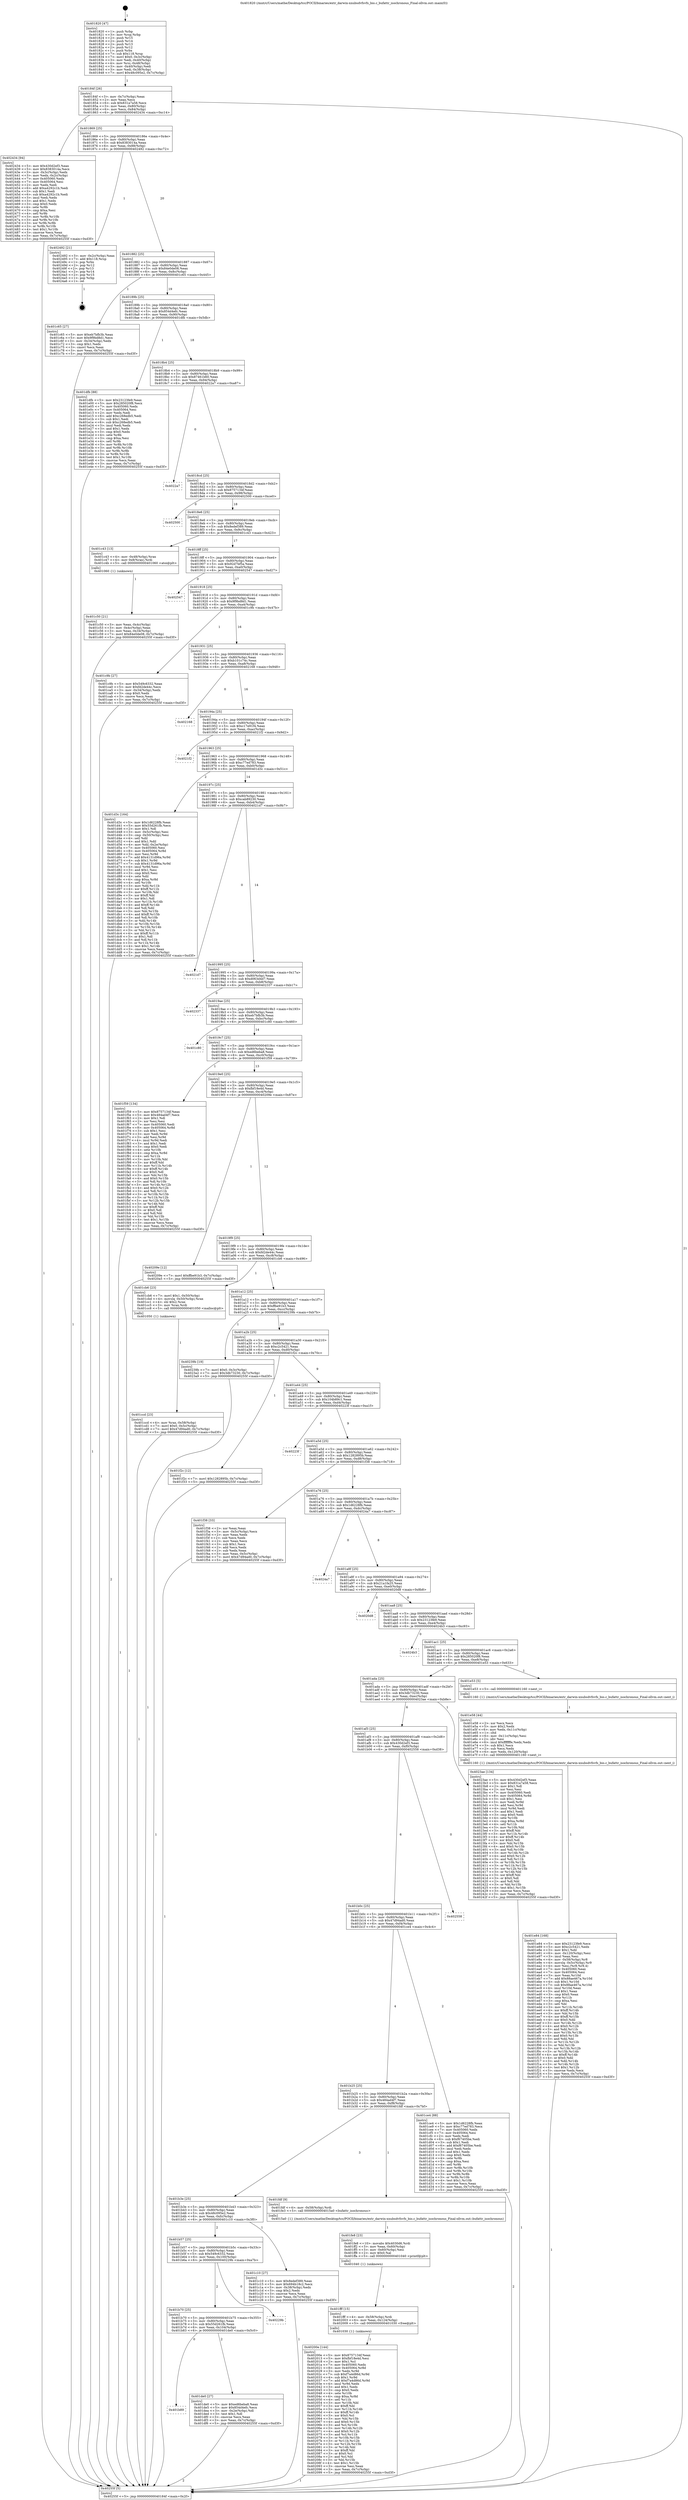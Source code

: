 digraph "0x401820" {
  label = "0x401820 (/mnt/c/Users/mathe/Desktop/tcc/POCII/binaries/extr_darwin-xnubsdvfsvfs_bio.c_bufattr_isochronous_Final-ollvm.out::main(0))"
  labelloc = "t"
  node[shape=record]

  Entry [label="",width=0.3,height=0.3,shape=circle,fillcolor=black,style=filled]
  "0x40184f" [label="{
     0x40184f [26]\l
     | [instrs]\l
     &nbsp;&nbsp;0x40184f \<+3\>: mov -0x7c(%rbp),%eax\l
     &nbsp;&nbsp;0x401852 \<+2\>: mov %eax,%ecx\l
     &nbsp;&nbsp;0x401854 \<+6\>: sub $0x831a7a58,%ecx\l
     &nbsp;&nbsp;0x40185a \<+3\>: mov %eax,-0x80(%rbp)\l
     &nbsp;&nbsp;0x40185d \<+6\>: mov %ecx,-0x84(%rbp)\l
     &nbsp;&nbsp;0x401863 \<+6\>: je 0000000000402434 \<main+0xc14\>\l
  }"]
  "0x402434" [label="{
     0x402434 [94]\l
     | [instrs]\l
     &nbsp;&nbsp;0x402434 \<+5\>: mov $0x430d2ef3,%eax\l
     &nbsp;&nbsp;0x402439 \<+5\>: mov $0x8383014a,%ecx\l
     &nbsp;&nbsp;0x40243e \<+3\>: mov -0x3c(%rbp),%edx\l
     &nbsp;&nbsp;0x402441 \<+3\>: mov %edx,-0x2c(%rbp)\l
     &nbsp;&nbsp;0x402444 \<+7\>: mov 0x405060,%edx\l
     &nbsp;&nbsp;0x40244b \<+7\>: mov 0x405064,%esi\l
     &nbsp;&nbsp;0x402452 \<+2\>: mov %edx,%edi\l
     &nbsp;&nbsp;0x402454 \<+6\>: add $0xa4292c1b,%edi\l
     &nbsp;&nbsp;0x40245a \<+3\>: sub $0x1,%edi\l
     &nbsp;&nbsp;0x40245d \<+6\>: sub $0xa4292c1b,%edi\l
     &nbsp;&nbsp;0x402463 \<+3\>: imul %edi,%edx\l
     &nbsp;&nbsp;0x402466 \<+3\>: and $0x1,%edx\l
     &nbsp;&nbsp;0x402469 \<+3\>: cmp $0x0,%edx\l
     &nbsp;&nbsp;0x40246c \<+4\>: sete %r8b\l
     &nbsp;&nbsp;0x402470 \<+3\>: cmp $0xa,%esi\l
     &nbsp;&nbsp;0x402473 \<+4\>: setl %r9b\l
     &nbsp;&nbsp;0x402477 \<+3\>: mov %r8b,%r10b\l
     &nbsp;&nbsp;0x40247a \<+3\>: and %r9b,%r10b\l
     &nbsp;&nbsp;0x40247d \<+3\>: xor %r9b,%r8b\l
     &nbsp;&nbsp;0x402480 \<+3\>: or %r8b,%r10b\l
     &nbsp;&nbsp;0x402483 \<+4\>: test $0x1,%r10b\l
     &nbsp;&nbsp;0x402487 \<+3\>: cmovne %ecx,%eax\l
     &nbsp;&nbsp;0x40248a \<+3\>: mov %eax,-0x7c(%rbp)\l
     &nbsp;&nbsp;0x40248d \<+5\>: jmp 000000000040255f \<main+0xd3f\>\l
  }"]
  "0x401869" [label="{
     0x401869 [25]\l
     | [instrs]\l
     &nbsp;&nbsp;0x401869 \<+5\>: jmp 000000000040186e \<main+0x4e\>\l
     &nbsp;&nbsp;0x40186e \<+3\>: mov -0x80(%rbp),%eax\l
     &nbsp;&nbsp;0x401871 \<+5\>: sub $0x8383014a,%eax\l
     &nbsp;&nbsp;0x401876 \<+6\>: mov %eax,-0x88(%rbp)\l
     &nbsp;&nbsp;0x40187c \<+6\>: je 0000000000402492 \<main+0xc72\>\l
  }"]
  Exit [label="",width=0.3,height=0.3,shape=circle,fillcolor=black,style=filled,peripheries=2]
  "0x402492" [label="{
     0x402492 [21]\l
     | [instrs]\l
     &nbsp;&nbsp;0x402492 \<+3\>: mov -0x2c(%rbp),%eax\l
     &nbsp;&nbsp;0x402495 \<+7\>: add $0x118,%rsp\l
     &nbsp;&nbsp;0x40249c \<+1\>: pop %rbx\l
     &nbsp;&nbsp;0x40249d \<+2\>: pop %r12\l
     &nbsp;&nbsp;0x40249f \<+2\>: pop %r13\l
     &nbsp;&nbsp;0x4024a1 \<+2\>: pop %r14\l
     &nbsp;&nbsp;0x4024a3 \<+2\>: pop %r15\l
     &nbsp;&nbsp;0x4024a5 \<+1\>: pop %rbp\l
     &nbsp;&nbsp;0x4024a6 \<+1\>: ret\l
  }"]
  "0x401882" [label="{
     0x401882 [25]\l
     | [instrs]\l
     &nbsp;&nbsp;0x401882 \<+5\>: jmp 0000000000401887 \<main+0x67\>\l
     &nbsp;&nbsp;0x401887 \<+3\>: mov -0x80(%rbp),%eax\l
     &nbsp;&nbsp;0x40188a \<+5\>: sub $0x84e0de08,%eax\l
     &nbsp;&nbsp;0x40188f \<+6\>: mov %eax,-0x8c(%rbp)\l
     &nbsp;&nbsp;0x401895 \<+6\>: je 0000000000401c65 \<main+0x445\>\l
  }"]
  "0x40200e" [label="{
     0x40200e [144]\l
     | [instrs]\l
     &nbsp;&nbsp;0x40200e \<+5\>: mov $0x8757134f,%eax\l
     &nbsp;&nbsp;0x402013 \<+5\>: mov $0xfbf18e4d,%esi\l
     &nbsp;&nbsp;0x402018 \<+2\>: mov $0x1,%cl\l
     &nbsp;&nbsp;0x40201a \<+7\>: mov 0x405060,%edx\l
     &nbsp;&nbsp;0x402021 \<+8\>: mov 0x405064,%r8d\l
     &nbsp;&nbsp;0x402029 \<+3\>: mov %edx,%r9d\l
     &nbsp;&nbsp;0x40202c \<+7\>: sub $0xf7a4d86d,%r9d\l
     &nbsp;&nbsp;0x402033 \<+4\>: sub $0x1,%r9d\l
     &nbsp;&nbsp;0x402037 \<+7\>: add $0xf7a4d86d,%r9d\l
     &nbsp;&nbsp;0x40203e \<+4\>: imul %r9d,%edx\l
     &nbsp;&nbsp;0x402042 \<+3\>: and $0x1,%edx\l
     &nbsp;&nbsp;0x402045 \<+3\>: cmp $0x0,%edx\l
     &nbsp;&nbsp;0x402048 \<+4\>: sete %r10b\l
     &nbsp;&nbsp;0x40204c \<+4\>: cmp $0xa,%r8d\l
     &nbsp;&nbsp;0x402050 \<+4\>: setl %r11b\l
     &nbsp;&nbsp;0x402054 \<+3\>: mov %r10b,%bl\l
     &nbsp;&nbsp;0x402057 \<+3\>: xor $0xff,%bl\l
     &nbsp;&nbsp;0x40205a \<+3\>: mov %r11b,%r14b\l
     &nbsp;&nbsp;0x40205d \<+4\>: xor $0xff,%r14b\l
     &nbsp;&nbsp;0x402061 \<+3\>: xor $0x0,%cl\l
     &nbsp;&nbsp;0x402064 \<+3\>: mov %bl,%r15b\l
     &nbsp;&nbsp;0x402067 \<+4\>: and $0x0,%r15b\l
     &nbsp;&nbsp;0x40206b \<+3\>: and %cl,%r10b\l
     &nbsp;&nbsp;0x40206e \<+3\>: mov %r14b,%r12b\l
     &nbsp;&nbsp;0x402071 \<+4\>: and $0x0,%r12b\l
     &nbsp;&nbsp;0x402075 \<+3\>: and %cl,%r11b\l
     &nbsp;&nbsp;0x402078 \<+3\>: or %r10b,%r15b\l
     &nbsp;&nbsp;0x40207b \<+3\>: or %r11b,%r12b\l
     &nbsp;&nbsp;0x40207e \<+3\>: xor %r12b,%r15b\l
     &nbsp;&nbsp;0x402081 \<+3\>: or %r14b,%bl\l
     &nbsp;&nbsp;0x402084 \<+3\>: xor $0xff,%bl\l
     &nbsp;&nbsp;0x402087 \<+3\>: or $0x0,%cl\l
     &nbsp;&nbsp;0x40208a \<+2\>: and %cl,%bl\l
     &nbsp;&nbsp;0x40208c \<+3\>: or %bl,%r15b\l
     &nbsp;&nbsp;0x40208f \<+4\>: test $0x1,%r15b\l
     &nbsp;&nbsp;0x402093 \<+3\>: cmovne %esi,%eax\l
     &nbsp;&nbsp;0x402096 \<+3\>: mov %eax,-0x7c(%rbp)\l
     &nbsp;&nbsp;0x402099 \<+5\>: jmp 000000000040255f \<main+0xd3f\>\l
  }"]
  "0x401c65" [label="{
     0x401c65 [27]\l
     | [instrs]\l
     &nbsp;&nbsp;0x401c65 \<+5\>: mov $0xeb7bfb3b,%eax\l
     &nbsp;&nbsp;0x401c6a \<+5\>: mov $0x9f9bd8d1,%ecx\l
     &nbsp;&nbsp;0x401c6f \<+3\>: mov -0x34(%rbp),%edx\l
     &nbsp;&nbsp;0x401c72 \<+3\>: cmp $0x1,%edx\l
     &nbsp;&nbsp;0x401c75 \<+3\>: cmovl %ecx,%eax\l
     &nbsp;&nbsp;0x401c78 \<+3\>: mov %eax,-0x7c(%rbp)\l
     &nbsp;&nbsp;0x401c7b \<+5\>: jmp 000000000040255f \<main+0xd3f\>\l
  }"]
  "0x40189b" [label="{
     0x40189b [25]\l
     | [instrs]\l
     &nbsp;&nbsp;0x40189b \<+5\>: jmp 00000000004018a0 \<main+0x80\>\l
     &nbsp;&nbsp;0x4018a0 \<+3\>: mov -0x80(%rbp),%eax\l
     &nbsp;&nbsp;0x4018a3 \<+5\>: sub $0x854d4efc,%eax\l
     &nbsp;&nbsp;0x4018a8 \<+6\>: mov %eax,-0x90(%rbp)\l
     &nbsp;&nbsp;0x4018ae \<+6\>: je 0000000000401dfb \<main+0x5db\>\l
  }"]
  "0x401fff" [label="{
     0x401fff [15]\l
     | [instrs]\l
     &nbsp;&nbsp;0x401fff \<+4\>: mov -0x58(%rbp),%rdi\l
     &nbsp;&nbsp;0x402003 \<+6\>: mov %eax,-0x124(%rbp)\l
     &nbsp;&nbsp;0x402009 \<+5\>: call 0000000000401030 \<free@plt\>\l
     | [calls]\l
     &nbsp;&nbsp;0x401030 \{1\} (unknown)\l
  }"]
  "0x401dfb" [label="{
     0x401dfb [88]\l
     | [instrs]\l
     &nbsp;&nbsp;0x401dfb \<+5\>: mov $0x23123fe9,%eax\l
     &nbsp;&nbsp;0x401e00 \<+5\>: mov $0x285020f8,%ecx\l
     &nbsp;&nbsp;0x401e05 \<+7\>: mov 0x405060,%edx\l
     &nbsp;&nbsp;0x401e0c \<+7\>: mov 0x405064,%esi\l
     &nbsp;&nbsp;0x401e13 \<+2\>: mov %edx,%edi\l
     &nbsp;&nbsp;0x401e15 \<+6\>: add $0xc268edb5,%edi\l
     &nbsp;&nbsp;0x401e1b \<+3\>: sub $0x1,%edi\l
     &nbsp;&nbsp;0x401e1e \<+6\>: sub $0xc268edb5,%edi\l
     &nbsp;&nbsp;0x401e24 \<+3\>: imul %edi,%edx\l
     &nbsp;&nbsp;0x401e27 \<+3\>: and $0x1,%edx\l
     &nbsp;&nbsp;0x401e2a \<+3\>: cmp $0x0,%edx\l
     &nbsp;&nbsp;0x401e2d \<+4\>: sete %r8b\l
     &nbsp;&nbsp;0x401e31 \<+3\>: cmp $0xa,%esi\l
     &nbsp;&nbsp;0x401e34 \<+4\>: setl %r9b\l
     &nbsp;&nbsp;0x401e38 \<+3\>: mov %r8b,%r10b\l
     &nbsp;&nbsp;0x401e3b \<+3\>: and %r9b,%r10b\l
     &nbsp;&nbsp;0x401e3e \<+3\>: xor %r9b,%r8b\l
     &nbsp;&nbsp;0x401e41 \<+3\>: or %r8b,%r10b\l
     &nbsp;&nbsp;0x401e44 \<+4\>: test $0x1,%r10b\l
     &nbsp;&nbsp;0x401e48 \<+3\>: cmovne %ecx,%eax\l
     &nbsp;&nbsp;0x401e4b \<+3\>: mov %eax,-0x7c(%rbp)\l
     &nbsp;&nbsp;0x401e4e \<+5\>: jmp 000000000040255f \<main+0xd3f\>\l
  }"]
  "0x4018b4" [label="{
     0x4018b4 [25]\l
     | [instrs]\l
     &nbsp;&nbsp;0x4018b4 \<+5\>: jmp 00000000004018b9 \<main+0x99\>\l
     &nbsp;&nbsp;0x4018b9 \<+3\>: mov -0x80(%rbp),%eax\l
     &nbsp;&nbsp;0x4018bc \<+5\>: sub $0x87461b60,%eax\l
     &nbsp;&nbsp;0x4018c1 \<+6\>: mov %eax,-0x94(%rbp)\l
     &nbsp;&nbsp;0x4018c7 \<+6\>: je 00000000004022a7 \<main+0xa87\>\l
  }"]
  "0x401fe8" [label="{
     0x401fe8 [23]\l
     | [instrs]\l
     &nbsp;&nbsp;0x401fe8 \<+10\>: movabs $0x4030d6,%rdi\l
     &nbsp;&nbsp;0x401ff2 \<+3\>: mov %eax,-0x60(%rbp)\l
     &nbsp;&nbsp;0x401ff5 \<+3\>: mov -0x60(%rbp),%esi\l
     &nbsp;&nbsp;0x401ff8 \<+2\>: mov $0x0,%al\l
     &nbsp;&nbsp;0x401ffa \<+5\>: call 0000000000401040 \<printf@plt\>\l
     | [calls]\l
     &nbsp;&nbsp;0x401040 \{1\} (unknown)\l
  }"]
  "0x4022a7" [label="{
     0x4022a7\l
  }", style=dashed]
  "0x4018cd" [label="{
     0x4018cd [25]\l
     | [instrs]\l
     &nbsp;&nbsp;0x4018cd \<+5\>: jmp 00000000004018d2 \<main+0xb2\>\l
     &nbsp;&nbsp;0x4018d2 \<+3\>: mov -0x80(%rbp),%eax\l
     &nbsp;&nbsp;0x4018d5 \<+5\>: sub $0x8757134f,%eax\l
     &nbsp;&nbsp;0x4018da \<+6\>: mov %eax,-0x98(%rbp)\l
     &nbsp;&nbsp;0x4018e0 \<+6\>: je 0000000000402500 \<main+0xce0\>\l
  }"]
  "0x401e84" [label="{
     0x401e84 [168]\l
     | [instrs]\l
     &nbsp;&nbsp;0x401e84 \<+5\>: mov $0x23123fe9,%ecx\l
     &nbsp;&nbsp;0x401e89 \<+5\>: mov $0xc2c5421,%edx\l
     &nbsp;&nbsp;0x401e8e \<+3\>: mov $0x1,%dil\l
     &nbsp;&nbsp;0x401e91 \<+6\>: mov -0x120(%rbp),%esi\l
     &nbsp;&nbsp;0x401e97 \<+3\>: imul %eax,%esi\l
     &nbsp;&nbsp;0x401e9a \<+4\>: mov -0x58(%rbp),%r8\l
     &nbsp;&nbsp;0x401e9e \<+4\>: movslq -0x5c(%rbp),%r9\l
     &nbsp;&nbsp;0x401ea2 \<+4\>: mov %esi,(%r8,%r9,4)\l
     &nbsp;&nbsp;0x401ea6 \<+7\>: mov 0x405060,%eax\l
     &nbsp;&nbsp;0x401ead \<+7\>: mov 0x405064,%esi\l
     &nbsp;&nbsp;0x401eb4 \<+3\>: mov %eax,%r10d\l
     &nbsp;&nbsp;0x401eb7 \<+7\>: add $0x88ae467a,%r10d\l
     &nbsp;&nbsp;0x401ebe \<+4\>: sub $0x1,%r10d\l
     &nbsp;&nbsp;0x401ec2 \<+7\>: sub $0x88ae467a,%r10d\l
     &nbsp;&nbsp;0x401ec9 \<+4\>: imul %r10d,%eax\l
     &nbsp;&nbsp;0x401ecd \<+3\>: and $0x1,%eax\l
     &nbsp;&nbsp;0x401ed0 \<+3\>: cmp $0x0,%eax\l
     &nbsp;&nbsp;0x401ed3 \<+4\>: sete %r11b\l
     &nbsp;&nbsp;0x401ed7 \<+3\>: cmp $0xa,%esi\l
     &nbsp;&nbsp;0x401eda \<+3\>: setl %bl\l
     &nbsp;&nbsp;0x401edd \<+3\>: mov %r11b,%r14b\l
     &nbsp;&nbsp;0x401ee0 \<+4\>: xor $0xff,%r14b\l
     &nbsp;&nbsp;0x401ee4 \<+3\>: mov %bl,%r15b\l
     &nbsp;&nbsp;0x401ee7 \<+4\>: xor $0xff,%r15b\l
     &nbsp;&nbsp;0x401eeb \<+4\>: xor $0x0,%dil\l
     &nbsp;&nbsp;0x401eef \<+3\>: mov %r14b,%r12b\l
     &nbsp;&nbsp;0x401ef2 \<+4\>: and $0x0,%r12b\l
     &nbsp;&nbsp;0x401ef6 \<+3\>: and %dil,%r11b\l
     &nbsp;&nbsp;0x401ef9 \<+3\>: mov %r15b,%r13b\l
     &nbsp;&nbsp;0x401efc \<+4\>: and $0x0,%r13b\l
     &nbsp;&nbsp;0x401f00 \<+3\>: and %dil,%bl\l
     &nbsp;&nbsp;0x401f03 \<+3\>: or %r11b,%r12b\l
     &nbsp;&nbsp;0x401f06 \<+3\>: or %bl,%r13b\l
     &nbsp;&nbsp;0x401f09 \<+3\>: xor %r13b,%r12b\l
     &nbsp;&nbsp;0x401f0c \<+3\>: or %r15b,%r14b\l
     &nbsp;&nbsp;0x401f0f \<+4\>: xor $0xff,%r14b\l
     &nbsp;&nbsp;0x401f13 \<+4\>: or $0x0,%dil\l
     &nbsp;&nbsp;0x401f17 \<+3\>: and %dil,%r14b\l
     &nbsp;&nbsp;0x401f1a \<+3\>: or %r14b,%r12b\l
     &nbsp;&nbsp;0x401f1d \<+4\>: test $0x1,%r12b\l
     &nbsp;&nbsp;0x401f21 \<+3\>: cmovne %edx,%ecx\l
     &nbsp;&nbsp;0x401f24 \<+3\>: mov %ecx,-0x7c(%rbp)\l
     &nbsp;&nbsp;0x401f27 \<+5\>: jmp 000000000040255f \<main+0xd3f\>\l
  }"]
  "0x402500" [label="{
     0x402500\l
  }", style=dashed]
  "0x4018e6" [label="{
     0x4018e6 [25]\l
     | [instrs]\l
     &nbsp;&nbsp;0x4018e6 \<+5\>: jmp 00000000004018eb \<main+0xcb\>\l
     &nbsp;&nbsp;0x4018eb \<+3\>: mov -0x80(%rbp),%eax\l
     &nbsp;&nbsp;0x4018ee \<+5\>: sub $0x8edef389,%eax\l
     &nbsp;&nbsp;0x4018f3 \<+6\>: mov %eax,-0x9c(%rbp)\l
     &nbsp;&nbsp;0x4018f9 \<+6\>: je 0000000000401c43 \<main+0x423\>\l
  }"]
  "0x401e58" [label="{
     0x401e58 [44]\l
     | [instrs]\l
     &nbsp;&nbsp;0x401e58 \<+2\>: xor %ecx,%ecx\l
     &nbsp;&nbsp;0x401e5a \<+5\>: mov $0x2,%edx\l
     &nbsp;&nbsp;0x401e5f \<+6\>: mov %edx,-0x11c(%rbp)\l
     &nbsp;&nbsp;0x401e65 \<+1\>: cltd\l
     &nbsp;&nbsp;0x401e66 \<+6\>: mov -0x11c(%rbp),%esi\l
     &nbsp;&nbsp;0x401e6c \<+2\>: idiv %esi\l
     &nbsp;&nbsp;0x401e6e \<+6\>: imul $0xfffffffe,%edx,%edx\l
     &nbsp;&nbsp;0x401e74 \<+3\>: sub $0x1,%ecx\l
     &nbsp;&nbsp;0x401e77 \<+2\>: sub %ecx,%edx\l
     &nbsp;&nbsp;0x401e79 \<+6\>: mov %edx,-0x120(%rbp)\l
     &nbsp;&nbsp;0x401e7f \<+5\>: call 0000000000401160 \<next_i\>\l
     | [calls]\l
     &nbsp;&nbsp;0x401160 \{1\} (/mnt/c/Users/mathe/Desktop/tcc/POCII/binaries/extr_darwin-xnubsdvfsvfs_bio.c_bufattr_isochronous_Final-ollvm.out::next_i)\l
  }"]
  "0x401c43" [label="{
     0x401c43 [13]\l
     | [instrs]\l
     &nbsp;&nbsp;0x401c43 \<+4\>: mov -0x48(%rbp),%rax\l
     &nbsp;&nbsp;0x401c47 \<+4\>: mov 0x8(%rax),%rdi\l
     &nbsp;&nbsp;0x401c4b \<+5\>: call 0000000000401060 \<atoi@plt\>\l
     | [calls]\l
     &nbsp;&nbsp;0x401060 \{1\} (unknown)\l
  }"]
  "0x4018ff" [label="{
     0x4018ff [25]\l
     | [instrs]\l
     &nbsp;&nbsp;0x4018ff \<+5\>: jmp 0000000000401904 \<main+0xe4\>\l
     &nbsp;&nbsp;0x401904 \<+3\>: mov -0x80(%rbp),%eax\l
     &nbsp;&nbsp;0x401907 \<+5\>: sub $0x92d7bf5a,%eax\l
     &nbsp;&nbsp;0x40190c \<+6\>: mov %eax,-0xa0(%rbp)\l
     &nbsp;&nbsp;0x401912 \<+6\>: je 0000000000402547 \<main+0xd27\>\l
  }"]
  "0x401b89" [label="{
     0x401b89\l
  }", style=dashed]
  "0x402547" [label="{
     0x402547\l
  }", style=dashed]
  "0x401918" [label="{
     0x401918 [25]\l
     | [instrs]\l
     &nbsp;&nbsp;0x401918 \<+5\>: jmp 000000000040191d \<main+0xfd\>\l
     &nbsp;&nbsp;0x40191d \<+3\>: mov -0x80(%rbp),%eax\l
     &nbsp;&nbsp;0x401920 \<+5\>: sub $0x9f9bd8d1,%eax\l
     &nbsp;&nbsp;0x401925 \<+6\>: mov %eax,-0xa4(%rbp)\l
     &nbsp;&nbsp;0x40192b \<+6\>: je 0000000000401c9b \<main+0x47b\>\l
  }"]
  "0x401de0" [label="{
     0x401de0 [27]\l
     | [instrs]\l
     &nbsp;&nbsp;0x401de0 \<+5\>: mov $0xed6beba8,%eax\l
     &nbsp;&nbsp;0x401de5 \<+5\>: mov $0x854d4efc,%ecx\l
     &nbsp;&nbsp;0x401dea \<+3\>: mov -0x2e(%rbp),%dl\l
     &nbsp;&nbsp;0x401ded \<+3\>: test $0x1,%dl\l
     &nbsp;&nbsp;0x401df0 \<+3\>: cmovne %ecx,%eax\l
     &nbsp;&nbsp;0x401df3 \<+3\>: mov %eax,-0x7c(%rbp)\l
     &nbsp;&nbsp;0x401df6 \<+5\>: jmp 000000000040255f \<main+0xd3f\>\l
  }"]
  "0x401c9b" [label="{
     0x401c9b [27]\l
     | [instrs]\l
     &nbsp;&nbsp;0x401c9b \<+5\>: mov $0x549c6332,%eax\l
     &nbsp;&nbsp;0x401ca0 \<+5\>: mov $0xfd2de44c,%ecx\l
     &nbsp;&nbsp;0x401ca5 \<+3\>: mov -0x34(%rbp),%edx\l
     &nbsp;&nbsp;0x401ca8 \<+3\>: cmp $0x0,%edx\l
     &nbsp;&nbsp;0x401cab \<+3\>: cmove %ecx,%eax\l
     &nbsp;&nbsp;0x401cae \<+3\>: mov %eax,-0x7c(%rbp)\l
     &nbsp;&nbsp;0x401cb1 \<+5\>: jmp 000000000040255f \<main+0xd3f\>\l
  }"]
  "0x401931" [label="{
     0x401931 [25]\l
     | [instrs]\l
     &nbsp;&nbsp;0x401931 \<+5\>: jmp 0000000000401936 \<main+0x116\>\l
     &nbsp;&nbsp;0x401936 \<+3\>: mov -0x80(%rbp),%eax\l
     &nbsp;&nbsp;0x401939 \<+5\>: sub $0xb101c74c,%eax\l
     &nbsp;&nbsp;0x40193e \<+6\>: mov %eax,-0xa8(%rbp)\l
     &nbsp;&nbsp;0x401944 \<+6\>: je 0000000000402168 \<main+0x948\>\l
  }"]
  "0x401b70" [label="{
     0x401b70 [25]\l
     | [instrs]\l
     &nbsp;&nbsp;0x401b70 \<+5\>: jmp 0000000000401b75 \<main+0x355\>\l
     &nbsp;&nbsp;0x401b75 \<+3\>: mov -0x80(%rbp),%eax\l
     &nbsp;&nbsp;0x401b78 \<+5\>: sub $0x55d261fb,%eax\l
     &nbsp;&nbsp;0x401b7d \<+6\>: mov %eax,-0x104(%rbp)\l
     &nbsp;&nbsp;0x401b83 \<+6\>: je 0000000000401de0 \<main+0x5c0\>\l
  }"]
  "0x402168" [label="{
     0x402168\l
  }", style=dashed]
  "0x40194a" [label="{
     0x40194a [25]\l
     | [instrs]\l
     &nbsp;&nbsp;0x40194a \<+5\>: jmp 000000000040194f \<main+0x12f\>\l
     &nbsp;&nbsp;0x40194f \<+3\>: mov -0x80(%rbp),%eax\l
     &nbsp;&nbsp;0x401952 \<+5\>: sub $0xc17e91f4,%eax\l
     &nbsp;&nbsp;0x401957 \<+6\>: mov %eax,-0xac(%rbp)\l
     &nbsp;&nbsp;0x40195d \<+6\>: je 00000000004021f2 \<main+0x9d2\>\l
  }"]
  "0x40229b" [label="{
     0x40229b\l
  }", style=dashed]
  "0x4021f2" [label="{
     0x4021f2\l
  }", style=dashed]
  "0x401963" [label="{
     0x401963 [25]\l
     | [instrs]\l
     &nbsp;&nbsp;0x401963 \<+5\>: jmp 0000000000401968 \<main+0x148\>\l
     &nbsp;&nbsp;0x401968 \<+3\>: mov -0x80(%rbp),%eax\l
     &nbsp;&nbsp;0x40196b \<+5\>: sub $0xc77ed783,%eax\l
     &nbsp;&nbsp;0x401970 \<+6\>: mov %eax,-0xb0(%rbp)\l
     &nbsp;&nbsp;0x401976 \<+6\>: je 0000000000401d3c \<main+0x51c\>\l
  }"]
  "0x401ccd" [label="{
     0x401ccd [23]\l
     | [instrs]\l
     &nbsp;&nbsp;0x401ccd \<+4\>: mov %rax,-0x58(%rbp)\l
     &nbsp;&nbsp;0x401cd1 \<+7\>: movl $0x0,-0x5c(%rbp)\l
     &nbsp;&nbsp;0x401cd8 \<+7\>: movl $0x47d94ad0,-0x7c(%rbp)\l
     &nbsp;&nbsp;0x401cdf \<+5\>: jmp 000000000040255f \<main+0xd3f\>\l
  }"]
  "0x401d3c" [label="{
     0x401d3c [164]\l
     | [instrs]\l
     &nbsp;&nbsp;0x401d3c \<+5\>: mov $0x1d6228fb,%eax\l
     &nbsp;&nbsp;0x401d41 \<+5\>: mov $0x55d261fb,%ecx\l
     &nbsp;&nbsp;0x401d46 \<+2\>: mov $0x1,%dl\l
     &nbsp;&nbsp;0x401d48 \<+3\>: mov -0x5c(%rbp),%esi\l
     &nbsp;&nbsp;0x401d4b \<+3\>: cmp -0x50(%rbp),%esi\l
     &nbsp;&nbsp;0x401d4e \<+4\>: setl %dil\l
     &nbsp;&nbsp;0x401d52 \<+4\>: and $0x1,%dil\l
     &nbsp;&nbsp;0x401d56 \<+4\>: mov %dil,-0x2e(%rbp)\l
     &nbsp;&nbsp;0x401d5a \<+7\>: mov 0x405060,%esi\l
     &nbsp;&nbsp;0x401d61 \<+8\>: mov 0x405064,%r8d\l
     &nbsp;&nbsp;0x401d69 \<+3\>: mov %esi,%r9d\l
     &nbsp;&nbsp;0x401d6c \<+7\>: add $0x4131d96a,%r9d\l
     &nbsp;&nbsp;0x401d73 \<+4\>: sub $0x1,%r9d\l
     &nbsp;&nbsp;0x401d77 \<+7\>: sub $0x4131d96a,%r9d\l
     &nbsp;&nbsp;0x401d7e \<+4\>: imul %r9d,%esi\l
     &nbsp;&nbsp;0x401d82 \<+3\>: and $0x1,%esi\l
     &nbsp;&nbsp;0x401d85 \<+3\>: cmp $0x0,%esi\l
     &nbsp;&nbsp;0x401d88 \<+4\>: sete %dil\l
     &nbsp;&nbsp;0x401d8c \<+4\>: cmp $0xa,%r8d\l
     &nbsp;&nbsp;0x401d90 \<+4\>: setl %r10b\l
     &nbsp;&nbsp;0x401d94 \<+3\>: mov %dil,%r11b\l
     &nbsp;&nbsp;0x401d97 \<+4\>: xor $0xff,%r11b\l
     &nbsp;&nbsp;0x401d9b \<+3\>: mov %r10b,%bl\l
     &nbsp;&nbsp;0x401d9e \<+3\>: xor $0xff,%bl\l
     &nbsp;&nbsp;0x401da1 \<+3\>: xor $0x1,%dl\l
     &nbsp;&nbsp;0x401da4 \<+3\>: mov %r11b,%r14b\l
     &nbsp;&nbsp;0x401da7 \<+4\>: and $0xff,%r14b\l
     &nbsp;&nbsp;0x401dab \<+3\>: and %dl,%dil\l
     &nbsp;&nbsp;0x401dae \<+3\>: mov %bl,%r15b\l
     &nbsp;&nbsp;0x401db1 \<+4\>: and $0xff,%r15b\l
     &nbsp;&nbsp;0x401db5 \<+3\>: and %dl,%r10b\l
     &nbsp;&nbsp;0x401db8 \<+3\>: or %dil,%r14b\l
     &nbsp;&nbsp;0x401dbb \<+3\>: or %r10b,%r15b\l
     &nbsp;&nbsp;0x401dbe \<+3\>: xor %r15b,%r14b\l
     &nbsp;&nbsp;0x401dc1 \<+3\>: or %bl,%r11b\l
     &nbsp;&nbsp;0x401dc4 \<+4\>: xor $0xff,%r11b\l
     &nbsp;&nbsp;0x401dc8 \<+3\>: or $0x1,%dl\l
     &nbsp;&nbsp;0x401dcb \<+3\>: and %dl,%r11b\l
     &nbsp;&nbsp;0x401dce \<+3\>: or %r11b,%r14b\l
     &nbsp;&nbsp;0x401dd1 \<+4\>: test $0x1,%r14b\l
     &nbsp;&nbsp;0x401dd5 \<+3\>: cmovne %ecx,%eax\l
     &nbsp;&nbsp;0x401dd8 \<+3\>: mov %eax,-0x7c(%rbp)\l
     &nbsp;&nbsp;0x401ddb \<+5\>: jmp 000000000040255f \<main+0xd3f\>\l
  }"]
  "0x40197c" [label="{
     0x40197c [25]\l
     | [instrs]\l
     &nbsp;&nbsp;0x40197c \<+5\>: jmp 0000000000401981 \<main+0x161\>\l
     &nbsp;&nbsp;0x401981 \<+3\>: mov -0x80(%rbp),%eax\l
     &nbsp;&nbsp;0x401984 \<+5\>: sub $0xcab89230,%eax\l
     &nbsp;&nbsp;0x401989 \<+6\>: mov %eax,-0xb4(%rbp)\l
     &nbsp;&nbsp;0x40198f \<+6\>: je 00000000004021d7 \<main+0x9b7\>\l
  }"]
  "0x401c50" [label="{
     0x401c50 [21]\l
     | [instrs]\l
     &nbsp;&nbsp;0x401c50 \<+3\>: mov %eax,-0x4c(%rbp)\l
     &nbsp;&nbsp;0x401c53 \<+3\>: mov -0x4c(%rbp),%eax\l
     &nbsp;&nbsp;0x401c56 \<+3\>: mov %eax,-0x34(%rbp)\l
     &nbsp;&nbsp;0x401c59 \<+7\>: movl $0x84e0de08,-0x7c(%rbp)\l
     &nbsp;&nbsp;0x401c60 \<+5\>: jmp 000000000040255f \<main+0xd3f\>\l
  }"]
  "0x4021d7" [label="{
     0x4021d7\l
  }", style=dashed]
  "0x401995" [label="{
     0x401995 [25]\l
     | [instrs]\l
     &nbsp;&nbsp;0x401995 \<+5\>: jmp 000000000040199a \<main+0x17a\>\l
     &nbsp;&nbsp;0x40199a \<+3\>: mov -0x80(%rbp),%eax\l
     &nbsp;&nbsp;0x40199d \<+5\>: sub $0xd063d4d7,%eax\l
     &nbsp;&nbsp;0x4019a2 \<+6\>: mov %eax,-0xb8(%rbp)\l
     &nbsp;&nbsp;0x4019a8 \<+6\>: je 0000000000402337 \<main+0xb17\>\l
  }"]
  "0x401820" [label="{
     0x401820 [47]\l
     | [instrs]\l
     &nbsp;&nbsp;0x401820 \<+1\>: push %rbp\l
     &nbsp;&nbsp;0x401821 \<+3\>: mov %rsp,%rbp\l
     &nbsp;&nbsp;0x401824 \<+2\>: push %r15\l
     &nbsp;&nbsp;0x401826 \<+2\>: push %r14\l
     &nbsp;&nbsp;0x401828 \<+2\>: push %r13\l
     &nbsp;&nbsp;0x40182a \<+2\>: push %r12\l
     &nbsp;&nbsp;0x40182c \<+1\>: push %rbx\l
     &nbsp;&nbsp;0x40182d \<+7\>: sub $0x118,%rsp\l
     &nbsp;&nbsp;0x401834 \<+7\>: movl $0x0,-0x3c(%rbp)\l
     &nbsp;&nbsp;0x40183b \<+3\>: mov %edi,-0x40(%rbp)\l
     &nbsp;&nbsp;0x40183e \<+4\>: mov %rsi,-0x48(%rbp)\l
     &nbsp;&nbsp;0x401842 \<+3\>: mov -0x40(%rbp),%edi\l
     &nbsp;&nbsp;0x401845 \<+3\>: mov %edi,-0x38(%rbp)\l
     &nbsp;&nbsp;0x401848 \<+7\>: movl $0x48c095e2,-0x7c(%rbp)\l
  }"]
  "0x402337" [label="{
     0x402337\l
  }", style=dashed]
  "0x4019ae" [label="{
     0x4019ae [25]\l
     | [instrs]\l
     &nbsp;&nbsp;0x4019ae \<+5\>: jmp 00000000004019b3 \<main+0x193\>\l
     &nbsp;&nbsp;0x4019b3 \<+3\>: mov -0x80(%rbp),%eax\l
     &nbsp;&nbsp;0x4019b6 \<+5\>: sub $0xeb7bfb3b,%eax\l
     &nbsp;&nbsp;0x4019bb \<+6\>: mov %eax,-0xbc(%rbp)\l
     &nbsp;&nbsp;0x4019c1 \<+6\>: je 0000000000401c80 \<main+0x460\>\l
  }"]
  "0x40255f" [label="{
     0x40255f [5]\l
     | [instrs]\l
     &nbsp;&nbsp;0x40255f \<+5\>: jmp 000000000040184f \<main+0x2f\>\l
  }"]
  "0x401c80" [label="{
     0x401c80\l
  }", style=dashed]
  "0x4019c7" [label="{
     0x4019c7 [25]\l
     | [instrs]\l
     &nbsp;&nbsp;0x4019c7 \<+5\>: jmp 00000000004019cc \<main+0x1ac\>\l
     &nbsp;&nbsp;0x4019cc \<+3\>: mov -0x80(%rbp),%eax\l
     &nbsp;&nbsp;0x4019cf \<+5\>: sub $0xed6beba8,%eax\l
     &nbsp;&nbsp;0x4019d4 \<+6\>: mov %eax,-0xc0(%rbp)\l
     &nbsp;&nbsp;0x4019da \<+6\>: je 0000000000401f59 \<main+0x739\>\l
  }"]
  "0x401b57" [label="{
     0x401b57 [25]\l
     | [instrs]\l
     &nbsp;&nbsp;0x401b57 \<+5\>: jmp 0000000000401b5c \<main+0x33c\>\l
     &nbsp;&nbsp;0x401b5c \<+3\>: mov -0x80(%rbp),%eax\l
     &nbsp;&nbsp;0x401b5f \<+5\>: sub $0x549c6332,%eax\l
     &nbsp;&nbsp;0x401b64 \<+6\>: mov %eax,-0x100(%rbp)\l
     &nbsp;&nbsp;0x401b6a \<+6\>: je 000000000040229b \<main+0xa7b\>\l
  }"]
  "0x401f59" [label="{
     0x401f59 [134]\l
     | [instrs]\l
     &nbsp;&nbsp;0x401f59 \<+5\>: mov $0x8757134f,%eax\l
     &nbsp;&nbsp;0x401f5e \<+5\>: mov $0x484ad4f7,%ecx\l
     &nbsp;&nbsp;0x401f63 \<+2\>: mov $0x1,%dl\l
     &nbsp;&nbsp;0x401f65 \<+2\>: xor %esi,%esi\l
     &nbsp;&nbsp;0x401f67 \<+7\>: mov 0x405060,%edi\l
     &nbsp;&nbsp;0x401f6e \<+8\>: mov 0x405064,%r8d\l
     &nbsp;&nbsp;0x401f76 \<+3\>: sub $0x1,%esi\l
     &nbsp;&nbsp;0x401f79 \<+3\>: mov %edi,%r9d\l
     &nbsp;&nbsp;0x401f7c \<+3\>: add %esi,%r9d\l
     &nbsp;&nbsp;0x401f7f \<+4\>: imul %r9d,%edi\l
     &nbsp;&nbsp;0x401f83 \<+3\>: and $0x1,%edi\l
     &nbsp;&nbsp;0x401f86 \<+3\>: cmp $0x0,%edi\l
     &nbsp;&nbsp;0x401f89 \<+4\>: sete %r10b\l
     &nbsp;&nbsp;0x401f8d \<+4\>: cmp $0xa,%r8d\l
     &nbsp;&nbsp;0x401f91 \<+4\>: setl %r11b\l
     &nbsp;&nbsp;0x401f95 \<+3\>: mov %r10b,%bl\l
     &nbsp;&nbsp;0x401f98 \<+3\>: xor $0xff,%bl\l
     &nbsp;&nbsp;0x401f9b \<+3\>: mov %r11b,%r14b\l
     &nbsp;&nbsp;0x401f9e \<+4\>: xor $0xff,%r14b\l
     &nbsp;&nbsp;0x401fa2 \<+3\>: xor $0x0,%dl\l
     &nbsp;&nbsp;0x401fa5 \<+3\>: mov %bl,%r15b\l
     &nbsp;&nbsp;0x401fa8 \<+4\>: and $0x0,%r15b\l
     &nbsp;&nbsp;0x401fac \<+3\>: and %dl,%r10b\l
     &nbsp;&nbsp;0x401faf \<+3\>: mov %r14b,%r12b\l
     &nbsp;&nbsp;0x401fb2 \<+4\>: and $0x0,%r12b\l
     &nbsp;&nbsp;0x401fb6 \<+3\>: and %dl,%r11b\l
     &nbsp;&nbsp;0x401fb9 \<+3\>: or %r10b,%r15b\l
     &nbsp;&nbsp;0x401fbc \<+3\>: or %r11b,%r12b\l
     &nbsp;&nbsp;0x401fbf \<+3\>: xor %r12b,%r15b\l
     &nbsp;&nbsp;0x401fc2 \<+3\>: or %r14b,%bl\l
     &nbsp;&nbsp;0x401fc5 \<+3\>: xor $0xff,%bl\l
     &nbsp;&nbsp;0x401fc8 \<+3\>: or $0x0,%dl\l
     &nbsp;&nbsp;0x401fcb \<+2\>: and %dl,%bl\l
     &nbsp;&nbsp;0x401fcd \<+3\>: or %bl,%r15b\l
     &nbsp;&nbsp;0x401fd0 \<+4\>: test $0x1,%r15b\l
     &nbsp;&nbsp;0x401fd4 \<+3\>: cmovne %ecx,%eax\l
     &nbsp;&nbsp;0x401fd7 \<+3\>: mov %eax,-0x7c(%rbp)\l
     &nbsp;&nbsp;0x401fda \<+5\>: jmp 000000000040255f \<main+0xd3f\>\l
  }"]
  "0x4019e0" [label="{
     0x4019e0 [25]\l
     | [instrs]\l
     &nbsp;&nbsp;0x4019e0 \<+5\>: jmp 00000000004019e5 \<main+0x1c5\>\l
     &nbsp;&nbsp;0x4019e5 \<+3\>: mov -0x80(%rbp),%eax\l
     &nbsp;&nbsp;0x4019e8 \<+5\>: sub $0xfbf18e4d,%eax\l
     &nbsp;&nbsp;0x4019ed \<+6\>: mov %eax,-0xc4(%rbp)\l
     &nbsp;&nbsp;0x4019f3 \<+6\>: je 000000000040209e \<main+0x87e\>\l
  }"]
  "0x401c10" [label="{
     0x401c10 [27]\l
     | [instrs]\l
     &nbsp;&nbsp;0x401c10 \<+5\>: mov $0x8edef389,%eax\l
     &nbsp;&nbsp;0x401c15 \<+5\>: mov $0x694b18c2,%ecx\l
     &nbsp;&nbsp;0x401c1a \<+3\>: mov -0x38(%rbp),%edx\l
     &nbsp;&nbsp;0x401c1d \<+3\>: cmp $0x2,%edx\l
     &nbsp;&nbsp;0x401c20 \<+3\>: cmovne %ecx,%eax\l
     &nbsp;&nbsp;0x401c23 \<+3\>: mov %eax,-0x7c(%rbp)\l
     &nbsp;&nbsp;0x401c26 \<+5\>: jmp 000000000040255f \<main+0xd3f\>\l
  }"]
  "0x40209e" [label="{
     0x40209e [12]\l
     | [instrs]\l
     &nbsp;&nbsp;0x40209e \<+7\>: movl $0xffbe91b3,-0x7c(%rbp)\l
     &nbsp;&nbsp;0x4020a5 \<+5\>: jmp 000000000040255f \<main+0xd3f\>\l
  }"]
  "0x4019f9" [label="{
     0x4019f9 [25]\l
     | [instrs]\l
     &nbsp;&nbsp;0x4019f9 \<+5\>: jmp 00000000004019fe \<main+0x1de\>\l
     &nbsp;&nbsp;0x4019fe \<+3\>: mov -0x80(%rbp),%eax\l
     &nbsp;&nbsp;0x401a01 \<+5\>: sub $0xfd2de44c,%eax\l
     &nbsp;&nbsp;0x401a06 \<+6\>: mov %eax,-0xc8(%rbp)\l
     &nbsp;&nbsp;0x401a0c \<+6\>: je 0000000000401cb6 \<main+0x496\>\l
  }"]
  "0x401b3e" [label="{
     0x401b3e [25]\l
     | [instrs]\l
     &nbsp;&nbsp;0x401b3e \<+5\>: jmp 0000000000401b43 \<main+0x323\>\l
     &nbsp;&nbsp;0x401b43 \<+3\>: mov -0x80(%rbp),%eax\l
     &nbsp;&nbsp;0x401b46 \<+5\>: sub $0x48c095e2,%eax\l
     &nbsp;&nbsp;0x401b4b \<+6\>: mov %eax,-0xfc(%rbp)\l
     &nbsp;&nbsp;0x401b51 \<+6\>: je 0000000000401c10 \<main+0x3f0\>\l
  }"]
  "0x401cb6" [label="{
     0x401cb6 [23]\l
     | [instrs]\l
     &nbsp;&nbsp;0x401cb6 \<+7\>: movl $0x1,-0x50(%rbp)\l
     &nbsp;&nbsp;0x401cbd \<+4\>: movslq -0x50(%rbp),%rax\l
     &nbsp;&nbsp;0x401cc1 \<+4\>: shl $0x2,%rax\l
     &nbsp;&nbsp;0x401cc5 \<+3\>: mov %rax,%rdi\l
     &nbsp;&nbsp;0x401cc8 \<+5\>: call 0000000000401050 \<malloc@plt\>\l
     | [calls]\l
     &nbsp;&nbsp;0x401050 \{1\} (unknown)\l
  }"]
  "0x401a12" [label="{
     0x401a12 [25]\l
     | [instrs]\l
     &nbsp;&nbsp;0x401a12 \<+5\>: jmp 0000000000401a17 \<main+0x1f7\>\l
     &nbsp;&nbsp;0x401a17 \<+3\>: mov -0x80(%rbp),%eax\l
     &nbsp;&nbsp;0x401a1a \<+5\>: sub $0xffbe91b3,%eax\l
     &nbsp;&nbsp;0x401a1f \<+6\>: mov %eax,-0xcc(%rbp)\l
     &nbsp;&nbsp;0x401a25 \<+6\>: je 000000000040239b \<main+0xb7b\>\l
  }"]
  "0x401fdf" [label="{
     0x401fdf [9]\l
     | [instrs]\l
     &nbsp;&nbsp;0x401fdf \<+4\>: mov -0x58(%rbp),%rdi\l
     &nbsp;&nbsp;0x401fe3 \<+5\>: call 00000000004015a0 \<bufattr_isochronous\>\l
     | [calls]\l
     &nbsp;&nbsp;0x4015a0 \{1\} (/mnt/c/Users/mathe/Desktop/tcc/POCII/binaries/extr_darwin-xnubsdvfsvfs_bio.c_bufattr_isochronous_Final-ollvm.out::bufattr_isochronous)\l
  }"]
  "0x40239b" [label="{
     0x40239b [19]\l
     | [instrs]\l
     &nbsp;&nbsp;0x40239b \<+7\>: movl $0x0,-0x3c(%rbp)\l
     &nbsp;&nbsp;0x4023a2 \<+7\>: movl $0x3db73230,-0x7c(%rbp)\l
     &nbsp;&nbsp;0x4023a9 \<+5\>: jmp 000000000040255f \<main+0xd3f\>\l
  }"]
  "0x401a2b" [label="{
     0x401a2b [25]\l
     | [instrs]\l
     &nbsp;&nbsp;0x401a2b \<+5\>: jmp 0000000000401a30 \<main+0x210\>\l
     &nbsp;&nbsp;0x401a30 \<+3\>: mov -0x80(%rbp),%eax\l
     &nbsp;&nbsp;0x401a33 \<+5\>: sub $0xc2c5421,%eax\l
     &nbsp;&nbsp;0x401a38 \<+6\>: mov %eax,-0xd0(%rbp)\l
     &nbsp;&nbsp;0x401a3e \<+6\>: je 0000000000401f2c \<main+0x70c\>\l
  }"]
  "0x401b25" [label="{
     0x401b25 [25]\l
     | [instrs]\l
     &nbsp;&nbsp;0x401b25 \<+5\>: jmp 0000000000401b2a \<main+0x30a\>\l
     &nbsp;&nbsp;0x401b2a \<+3\>: mov -0x80(%rbp),%eax\l
     &nbsp;&nbsp;0x401b2d \<+5\>: sub $0x484ad4f7,%eax\l
     &nbsp;&nbsp;0x401b32 \<+6\>: mov %eax,-0xf8(%rbp)\l
     &nbsp;&nbsp;0x401b38 \<+6\>: je 0000000000401fdf \<main+0x7bf\>\l
  }"]
  "0x401f2c" [label="{
     0x401f2c [12]\l
     | [instrs]\l
     &nbsp;&nbsp;0x401f2c \<+7\>: movl $0x1282895b,-0x7c(%rbp)\l
     &nbsp;&nbsp;0x401f33 \<+5\>: jmp 000000000040255f \<main+0xd3f\>\l
  }"]
  "0x401a44" [label="{
     0x401a44 [25]\l
     | [instrs]\l
     &nbsp;&nbsp;0x401a44 \<+5\>: jmp 0000000000401a49 \<main+0x229\>\l
     &nbsp;&nbsp;0x401a49 \<+3\>: mov -0x80(%rbp),%eax\l
     &nbsp;&nbsp;0x401a4c \<+5\>: sub $0x104b89c1,%eax\l
     &nbsp;&nbsp;0x401a51 \<+6\>: mov %eax,-0xd4(%rbp)\l
     &nbsp;&nbsp;0x401a57 \<+6\>: je 000000000040223f \<main+0xa1f\>\l
  }"]
  "0x401ce4" [label="{
     0x401ce4 [88]\l
     | [instrs]\l
     &nbsp;&nbsp;0x401ce4 \<+5\>: mov $0x1d6228fb,%eax\l
     &nbsp;&nbsp;0x401ce9 \<+5\>: mov $0xc77ed783,%ecx\l
     &nbsp;&nbsp;0x401cee \<+7\>: mov 0x405060,%edx\l
     &nbsp;&nbsp;0x401cf5 \<+7\>: mov 0x405064,%esi\l
     &nbsp;&nbsp;0x401cfc \<+2\>: mov %edx,%edi\l
     &nbsp;&nbsp;0x401cfe \<+6\>: sub $0xf67405be,%edi\l
     &nbsp;&nbsp;0x401d04 \<+3\>: sub $0x1,%edi\l
     &nbsp;&nbsp;0x401d07 \<+6\>: add $0xf67405be,%edi\l
     &nbsp;&nbsp;0x401d0d \<+3\>: imul %edi,%edx\l
     &nbsp;&nbsp;0x401d10 \<+3\>: and $0x1,%edx\l
     &nbsp;&nbsp;0x401d13 \<+3\>: cmp $0x0,%edx\l
     &nbsp;&nbsp;0x401d16 \<+4\>: sete %r8b\l
     &nbsp;&nbsp;0x401d1a \<+3\>: cmp $0xa,%esi\l
     &nbsp;&nbsp;0x401d1d \<+4\>: setl %r9b\l
     &nbsp;&nbsp;0x401d21 \<+3\>: mov %r8b,%r10b\l
     &nbsp;&nbsp;0x401d24 \<+3\>: and %r9b,%r10b\l
     &nbsp;&nbsp;0x401d27 \<+3\>: xor %r9b,%r8b\l
     &nbsp;&nbsp;0x401d2a \<+3\>: or %r8b,%r10b\l
     &nbsp;&nbsp;0x401d2d \<+4\>: test $0x1,%r10b\l
     &nbsp;&nbsp;0x401d31 \<+3\>: cmovne %ecx,%eax\l
     &nbsp;&nbsp;0x401d34 \<+3\>: mov %eax,-0x7c(%rbp)\l
     &nbsp;&nbsp;0x401d37 \<+5\>: jmp 000000000040255f \<main+0xd3f\>\l
  }"]
  "0x40223f" [label="{
     0x40223f\l
  }", style=dashed]
  "0x401a5d" [label="{
     0x401a5d [25]\l
     | [instrs]\l
     &nbsp;&nbsp;0x401a5d \<+5\>: jmp 0000000000401a62 \<main+0x242\>\l
     &nbsp;&nbsp;0x401a62 \<+3\>: mov -0x80(%rbp),%eax\l
     &nbsp;&nbsp;0x401a65 \<+5\>: sub $0x1282895b,%eax\l
     &nbsp;&nbsp;0x401a6a \<+6\>: mov %eax,-0xd8(%rbp)\l
     &nbsp;&nbsp;0x401a70 \<+6\>: je 0000000000401f38 \<main+0x718\>\l
  }"]
  "0x401b0c" [label="{
     0x401b0c [25]\l
     | [instrs]\l
     &nbsp;&nbsp;0x401b0c \<+5\>: jmp 0000000000401b11 \<main+0x2f1\>\l
     &nbsp;&nbsp;0x401b11 \<+3\>: mov -0x80(%rbp),%eax\l
     &nbsp;&nbsp;0x401b14 \<+5\>: sub $0x47d94ad0,%eax\l
     &nbsp;&nbsp;0x401b19 \<+6\>: mov %eax,-0xf4(%rbp)\l
     &nbsp;&nbsp;0x401b1f \<+6\>: je 0000000000401ce4 \<main+0x4c4\>\l
  }"]
  "0x401f38" [label="{
     0x401f38 [33]\l
     | [instrs]\l
     &nbsp;&nbsp;0x401f38 \<+2\>: xor %eax,%eax\l
     &nbsp;&nbsp;0x401f3a \<+3\>: mov -0x5c(%rbp),%ecx\l
     &nbsp;&nbsp;0x401f3d \<+2\>: mov %eax,%edx\l
     &nbsp;&nbsp;0x401f3f \<+2\>: sub %ecx,%edx\l
     &nbsp;&nbsp;0x401f41 \<+2\>: mov %eax,%ecx\l
     &nbsp;&nbsp;0x401f43 \<+3\>: sub $0x1,%ecx\l
     &nbsp;&nbsp;0x401f46 \<+2\>: add %ecx,%edx\l
     &nbsp;&nbsp;0x401f48 \<+2\>: sub %edx,%eax\l
     &nbsp;&nbsp;0x401f4a \<+3\>: mov %eax,-0x5c(%rbp)\l
     &nbsp;&nbsp;0x401f4d \<+7\>: movl $0x47d94ad0,-0x7c(%rbp)\l
     &nbsp;&nbsp;0x401f54 \<+5\>: jmp 000000000040255f \<main+0xd3f\>\l
  }"]
  "0x401a76" [label="{
     0x401a76 [25]\l
     | [instrs]\l
     &nbsp;&nbsp;0x401a76 \<+5\>: jmp 0000000000401a7b \<main+0x25b\>\l
     &nbsp;&nbsp;0x401a7b \<+3\>: mov -0x80(%rbp),%eax\l
     &nbsp;&nbsp;0x401a7e \<+5\>: sub $0x1d6228fb,%eax\l
     &nbsp;&nbsp;0x401a83 \<+6\>: mov %eax,-0xdc(%rbp)\l
     &nbsp;&nbsp;0x401a89 \<+6\>: je 00000000004024a7 \<main+0xc87\>\l
  }"]
  "0x402558" [label="{
     0x402558\l
  }", style=dashed]
  "0x4024a7" [label="{
     0x4024a7\l
  }", style=dashed]
  "0x401a8f" [label="{
     0x401a8f [25]\l
     | [instrs]\l
     &nbsp;&nbsp;0x401a8f \<+5\>: jmp 0000000000401a94 \<main+0x274\>\l
     &nbsp;&nbsp;0x401a94 \<+3\>: mov -0x80(%rbp),%eax\l
     &nbsp;&nbsp;0x401a97 \<+5\>: sub $0x21a1fa25,%eax\l
     &nbsp;&nbsp;0x401a9c \<+6\>: mov %eax,-0xe0(%rbp)\l
     &nbsp;&nbsp;0x401aa2 \<+6\>: je 00000000004020d8 \<main+0x8b8\>\l
  }"]
  "0x401af3" [label="{
     0x401af3 [25]\l
     | [instrs]\l
     &nbsp;&nbsp;0x401af3 \<+5\>: jmp 0000000000401af8 \<main+0x2d8\>\l
     &nbsp;&nbsp;0x401af8 \<+3\>: mov -0x80(%rbp),%eax\l
     &nbsp;&nbsp;0x401afb \<+5\>: sub $0x430d2ef3,%eax\l
     &nbsp;&nbsp;0x401b00 \<+6\>: mov %eax,-0xf0(%rbp)\l
     &nbsp;&nbsp;0x401b06 \<+6\>: je 0000000000402558 \<main+0xd38\>\l
  }"]
  "0x4020d8" [label="{
     0x4020d8\l
  }", style=dashed]
  "0x401aa8" [label="{
     0x401aa8 [25]\l
     | [instrs]\l
     &nbsp;&nbsp;0x401aa8 \<+5\>: jmp 0000000000401aad \<main+0x28d\>\l
     &nbsp;&nbsp;0x401aad \<+3\>: mov -0x80(%rbp),%eax\l
     &nbsp;&nbsp;0x401ab0 \<+5\>: sub $0x23123fe9,%eax\l
     &nbsp;&nbsp;0x401ab5 \<+6\>: mov %eax,-0xe4(%rbp)\l
     &nbsp;&nbsp;0x401abb \<+6\>: je 00000000004024b3 \<main+0xc93\>\l
  }"]
  "0x4023ae" [label="{
     0x4023ae [134]\l
     | [instrs]\l
     &nbsp;&nbsp;0x4023ae \<+5\>: mov $0x430d2ef3,%eax\l
     &nbsp;&nbsp;0x4023b3 \<+5\>: mov $0x831a7a58,%ecx\l
     &nbsp;&nbsp;0x4023b8 \<+2\>: mov $0x1,%dl\l
     &nbsp;&nbsp;0x4023ba \<+2\>: xor %esi,%esi\l
     &nbsp;&nbsp;0x4023bc \<+7\>: mov 0x405060,%edi\l
     &nbsp;&nbsp;0x4023c3 \<+8\>: mov 0x405064,%r8d\l
     &nbsp;&nbsp;0x4023cb \<+3\>: sub $0x1,%esi\l
     &nbsp;&nbsp;0x4023ce \<+3\>: mov %edi,%r9d\l
     &nbsp;&nbsp;0x4023d1 \<+3\>: add %esi,%r9d\l
     &nbsp;&nbsp;0x4023d4 \<+4\>: imul %r9d,%edi\l
     &nbsp;&nbsp;0x4023d8 \<+3\>: and $0x1,%edi\l
     &nbsp;&nbsp;0x4023db \<+3\>: cmp $0x0,%edi\l
     &nbsp;&nbsp;0x4023de \<+4\>: sete %r10b\l
     &nbsp;&nbsp;0x4023e2 \<+4\>: cmp $0xa,%r8d\l
     &nbsp;&nbsp;0x4023e6 \<+4\>: setl %r11b\l
     &nbsp;&nbsp;0x4023ea \<+3\>: mov %r10b,%bl\l
     &nbsp;&nbsp;0x4023ed \<+3\>: xor $0xff,%bl\l
     &nbsp;&nbsp;0x4023f0 \<+3\>: mov %r11b,%r14b\l
     &nbsp;&nbsp;0x4023f3 \<+4\>: xor $0xff,%r14b\l
     &nbsp;&nbsp;0x4023f7 \<+3\>: xor $0x0,%dl\l
     &nbsp;&nbsp;0x4023fa \<+3\>: mov %bl,%r15b\l
     &nbsp;&nbsp;0x4023fd \<+4\>: and $0x0,%r15b\l
     &nbsp;&nbsp;0x402401 \<+3\>: and %dl,%r10b\l
     &nbsp;&nbsp;0x402404 \<+3\>: mov %r14b,%r12b\l
     &nbsp;&nbsp;0x402407 \<+4\>: and $0x0,%r12b\l
     &nbsp;&nbsp;0x40240b \<+3\>: and %dl,%r11b\l
     &nbsp;&nbsp;0x40240e \<+3\>: or %r10b,%r15b\l
     &nbsp;&nbsp;0x402411 \<+3\>: or %r11b,%r12b\l
     &nbsp;&nbsp;0x402414 \<+3\>: xor %r12b,%r15b\l
     &nbsp;&nbsp;0x402417 \<+3\>: or %r14b,%bl\l
     &nbsp;&nbsp;0x40241a \<+3\>: xor $0xff,%bl\l
     &nbsp;&nbsp;0x40241d \<+3\>: or $0x0,%dl\l
     &nbsp;&nbsp;0x402420 \<+2\>: and %dl,%bl\l
     &nbsp;&nbsp;0x402422 \<+3\>: or %bl,%r15b\l
     &nbsp;&nbsp;0x402425 \<+4\>: test $0x1,%r15b\l
     &nbsp;&nbsp;0x402429 \<+3\>: cmovne %ecx,%eax\l
     &nbsp;&nbsp;0x40242c \<+3\>: mov %eax,-0x7c(%rbp)\l
     &nbsp;&nbsp;0x40242f \<+5\>: jmp 000000000040255f \<main+0xd3f\>\l
  }"]
  "0x4024b3" [label="{
     0x4024b3\l
  }", style=dashed]
  "0x401ac1" [label="{
     0x401ac1 [25]\l
     | [instrs]\l
     &nbsp;&nbsp;0x401ac1 \<+5\>: jmp 0000000000401ac6 \<main+0x2a6\>\l
     &nbsp;&nbsp;0x401ac6 \<+3\>: mov -0x80(%rbp),%eax\l
     &nbsp;&nbsp;0x401ac9 \<+5\>: sub $0x285020f8,%eax\l
     &nbsp;&nbsp;0x401ace \<+6\>: mov %eax,-0xe8(%rbp)\l
     &nbsp;&nbsp;0x401ad4 \<+6\>: je 0000000000401e53 \<main+0x633\>\l
  }"]
  "0x401ada" [label="{
     0x401ada [25]\l
     | [instrs]\l
     &nbsp;&nbsp;0x401ada \<+5\>: jmp 0000000000401adf \<main+0x2bf\>\l
     &nbsp;&nbsp;0x401adf \<+3\>: mov -0x80(%rbp),%eax\l
     &nbsp;&nbsp;0x401ae2 \<+5\>: sub $0x3db73230,%eax\l
     &nbsp;&nbsp;0x401ae7 \<+6\>: mov %eax,-0xec(%rbp)\l
     &nbsp;&nbsp;0x401aed \<+6\>: je 00000000004023ae \<main+0xb8e\>\l
  }"]
  "0x401e53" [label="{
     0x401e53 [5]\l
     | [instrs]\l
     &nbsp;&nbsp;0x401e53 \<+5\>: call 0000000000401160 \<next_i\>\l
     | [calls]\l
     &nbsp;&nbsp;0x401160 \{1\} (/mnt/c/Users/mathe/Desktop/tcc/POCII/binaries/extr_darwin-xnubsdvfsvfs_bio.c_bufattr_isochronous_Final-ollvm.out::next_i)\l
  }"]
  Entry -> "0x401820" [label=" 1"]
  "0x40184f" -> "0x402434" [label=" 1"]
  "0x40184f" -> "0x401869" [label=" 21"]
  "0x402492" -> Exit [label=" 1"]
  "0x401869" -> "0x402492" [label=" 1"]
  "0x401869" -> "0x401882" [label=" 20"]
  "0x402434" -> "0x40255f" [label=" 1"]
  "0x401882" -> "0x401c65" [label=" 1"]
  "0x401882" -> "0x40189b" [label=" 19"]
  "0x4023ae" -> "0x40255f" [label=" 1"]
  "0x40189b" -> "0x401dfb" [label=" 1"]
  "0x40189b" -> "0x4018b4" [label=" 18"]
  "0x40239b" -> "0x40255f" [label=" 1"]
  "0x4018b4" -> "0x4022a7" [label=" 0"]
  "0x4018b4" -> "0x4018cd" [label=" 18"]
  "0x40209e" -> "0x40255f" [label=" 1"]
  "0x4018cd" -> "0x402500" [label=" 0"]
  "0x4018cd" -> "0x4018e6" [label=" 18"]
  "0x40200e" -> "0x40255f" [label=" 1"]
  "0x4018e6" -> "0x401c43" [label=" 1"]
  "0x4018e6" -> "0x4018ff" [label=" 17"]
  "0x401fff" -> "0x40200e" [label=" 1"]
  "0x4018ff" -> "0x402547" [label=" 0"]
  "0x4018ff" -> "0x401918" [label=" 17"]
  "0x401fe8" -> "0x401fff" [label=" 1"]
  "0x401918" -> "0x401c9b" [label=" 1"]
  "0x401918" -> "0x401931" [label=" 16"]
  "0x401fdf" -> "0x401fe8" [label=" 1"]
  "0x401931" -> "0x402168" [label=" 0"]
  "0x401931" -> "0x40194a" [label=" 16"]
  "0x401f38" -> "0x40255f" [label=" 1"]
  "0x40194a" -> "0x4021f2" [label=" 0"]
  "0x40194a" -> "0x401963" [label=" 16"]
  "0x401f2c" -> "0x40255f" [label=" 1"]
  "0x401963" -> "0x401d3c" [label=" 2"]
  "0x401963" -> "0x40197c" [label=" 14"]
  "0x401e58" -> "0x401e84" [label=" 1"]
  "0x40197c" -> "0x4021d7" [label=" 0"]
  "0x40197c" -> "0x401995" [label=" 14"]
  "0x401e53" -> "0x401e58" [label=" 1"]
  "0x401995" -> "0x402337" [label=" 0"]
  "0x401995" -> "0x4019ae" [label=" 14"]
  "0x401dfb" -> "0x40255f" [label=" 1"]
  "0x4019ae" -> "0x401c80" [label=" 0"]
  "0x4019ae" -> "0x4019c7" [label=" 14"]
  "0x401de0" -> "0x40255f" [label=" 2"]
  "0x4019c7" -> "0x401f59" [label=" 1"]
  "0x4019c7" -> "0x4019e0" [label=" 13"]
  "0x401b70" -> "0x401b89" [label=" 0"]
  "0x4019e0" -> "0x40209e" [label=" 1"]
  "0x4019e0" -> "0x4019f9" [label=" 12"]
  "0x401b70" -> "0x401de0" [label=" 2"]
  "0x4019f9" -> "0x401cb6" [label=" 1"]
  "0x4019f9" -> "0x401a12" [label=" 11"]
  "0x401b57" -> "0x401b70" [label=" 2"]
  "0x401a12" -> "0x40239b" [label=" 1"]
  "0x401a12" -> "0x401a2b" [label=" 10"]
  "0x401b57" -> "0x40229b" [label=" 0"]
  "0x401a2b" -> "0x401f2c" [label=" 1"]
  "0x401a2b" -> "0x401a44" [label=" 9"]
  "0x401d3c" -> "0x40255f" [label=" 2"]
  "0x401a44" -> "0x40223f" [label=" 0"]
  "0x401a44" -> "0x401a5d" [label=" 9"]
  "0x401ce4" -> "0x40255f" [label=" 2"]
  "0x401a5d" -> "0x401f38" [label=" 1"]
  "0x401a5d" -> "0x401a76" [label=" 8"]
  "0x401cb6" -> "0x401ccd" [label=" 1"]
  "0x401a76" -> "0x4024a7" [label=" 0"]
  "0x401a76" -> "0x401a8f" [label=" 8"]
  "0x401c9b" -> "0x40255f" [label=" 1"]
  "0x401a8f" -> "0x4020d8" [label=" 0"]
  "0x401a8f" -> "0x401aa8" [label=" 8"]
  "0x401c50" -> "0x40255f" [label=" 1"]
  "0x401aa8" -> "0x4024b3" [label=" 0"]
  "0x401aa8" -> "0x401ac1" [label=" 8"]
  "0x401c43" -> "0x401c50" [label=" 1"]
  "0x401ac1" -> "0x401e53" [label=" 1"]
  "0x401ac1" -> "0x401ada" [label=" 7"]
  "0x40255f" -> "0x40184f" [label=" 21"]
  "0x401ada" -> "0x4023ae" [label=" 1"]
  "0x401ada" -> "0x401af3" [label=" 6"]
  "0x401c65" -> "0x40255f" [label=" 1"]
  "0x401af3" -> "0x402558" [label=" 0"]
  "0x401af3" -> "0x401b0c" [label=" 6"]
  "0x401ccd" -> "0x40255f" [label=" 1"]
  "0x401b0c" -> "0x401ce4" [label=" 2"]
  "0x401b0c" -> "0x401b25" [label=" 4"]
  "0x401e84" -> "0x40255f" [label=" 1"]
  "0x401b25" -> "0x401fdf" [label=" 1"]
  "0x401b25" -> "0x401b3e" [label=" 3"]
  "0x401f59" -> "0x40255f" [label=" 1"]
  "0x401b3e" -> "0x401c10" [label=" 1"]
  "0x401b3e" -> "0x401b57" [label=" 2"]
  "0x401c10" -> "0x40255f" [label=" 1"]
  "0x401820" -> "0x40184f" [label=" 1"]
}
